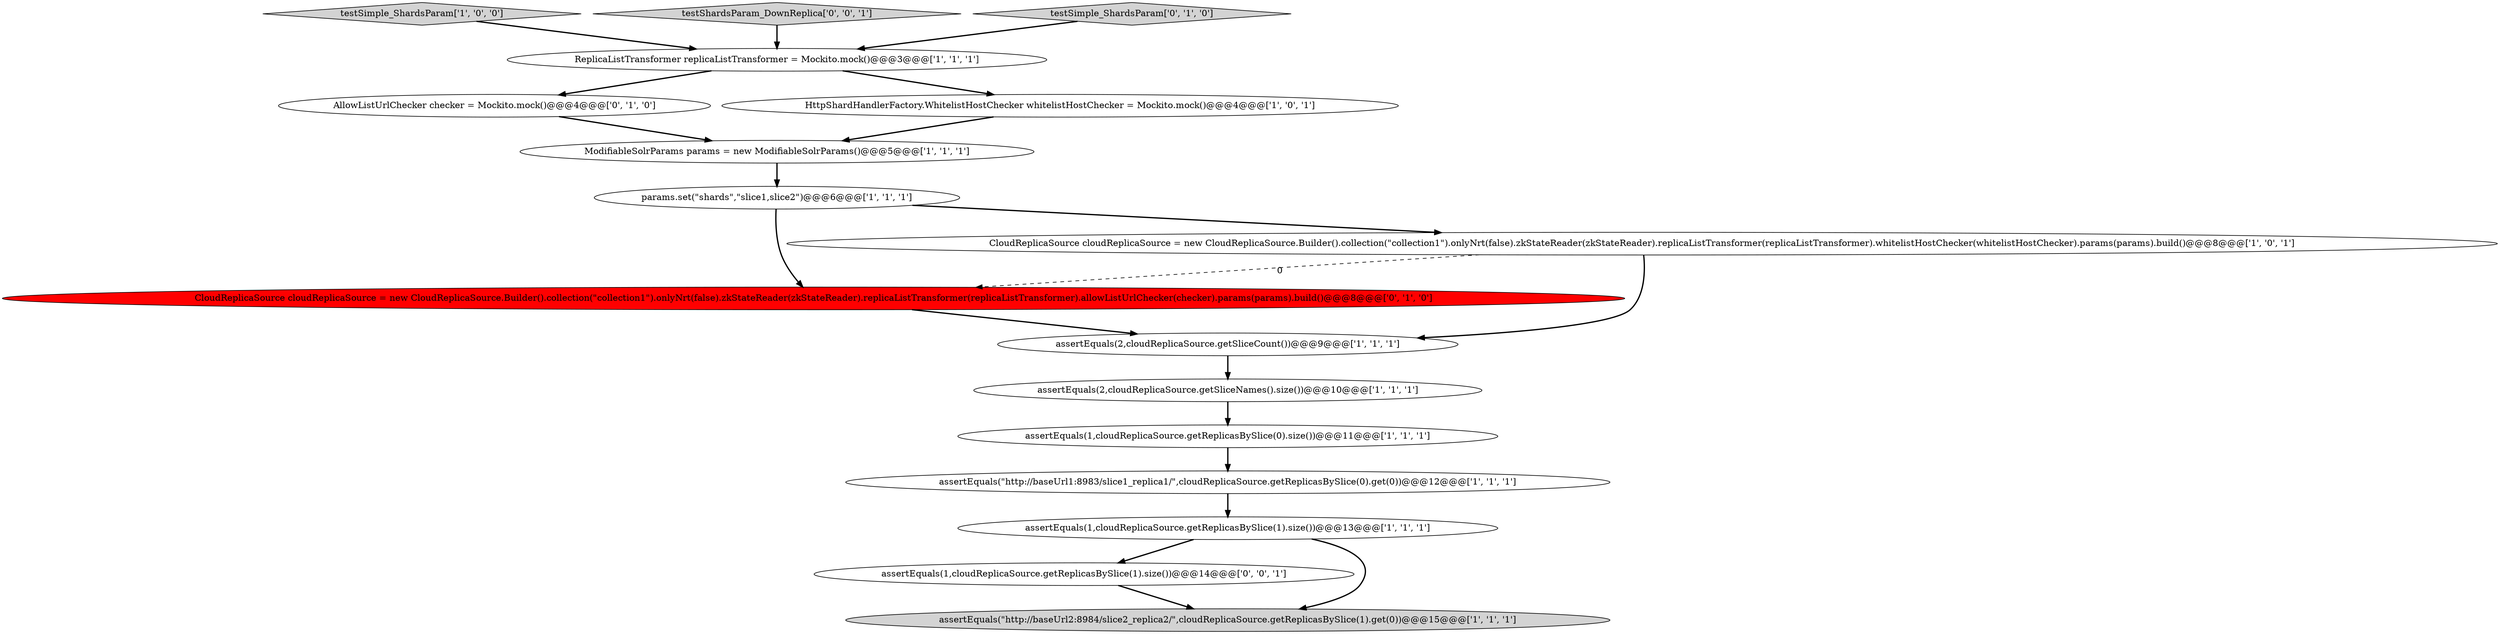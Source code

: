 digraph {
2 [style = filled, label = "assertEquals(2,cloudReplicaSource.getSliceNames().size())@@@10@@@['1', '1', '1']", fillcolor = white, shape = ellipse image = "AAA0AAABBB1BBB"];
13 [style = filled, label = "AllowListUrlChecker checker = Mockito.mock()@@@4@@@['0', '1', '0']", fillcolor = white, shape = ellipse image = "AAA0AAABBB2BBB"];
0 [style = filled, label = "HttpShardHandlerFactory.WhitelistHostChecker whitelistHostChecker = Mockito.mock()@@@4@@@['1', '0', '1']", fillcolor = white, shape = ellipse image = "AAA0AAABBB1BBB"];
15 [style = filled, label = "assertEquals(1,cloudReplicaSource.getReplicasBySlice(1).size())@@@14@@@['0', '0', '1']", fillcolor = white, shape = ellipse image = "AAA0AAABBB3BBB"];
11 [style = filled, label = "ReplicaListTransformer replicaListTransformer = Mockito.mock()@@@3@@@['1', '1', '1']", fillcolor = white, shape = ellipse image = "AAA0AAABBB1BBB"];
3 [style = filled, label = "assertEquals(\"http://baseUrl1:8983/slice1_replica1/\",cloudReplicaSource.getReplicasBySlice(0).get(0))@@@12@@@['1', '1', '1']", fillcolor = white, shape = ellipse image = "AAA0AAABBB1BBB"];
10 [style = filled, label = "testSimple_ShardsParam['1', '0', '0']", fillcolor = lightgray, shape = diamond image = "AAA0AAABBB1BBB"];
1 [style = filled, label = "ModifiableSolrParams params = new ModifiableSolrParams()@@@5@@@['1', '1', '1']", fillcolor = white, shape = ellipse image = "AAA0AAABBB1BBB"];
9 [style = filled, label = "assertEquals(1,cloudReplicaSource.getReplicasBySlice(0).size())@@@11@@@['1', '1', '1']", fillcolor = white, shape = ellipse image = "AAA0AAABBB1BBB"];
8 [style = filled, label = "assertEquals(2,cloudReplicaSource.getSliceCount())@@@9@@@['1', '1', '1']", fillcolor = white, shape = ellipse image = "AAA0AAABBB1BBB"];
6 [style = filled, label = "params.set(\"shards\",\"slice1,slice2\")@@@6@@@['1', '1', '1']", fillcolor = white, shape = ellipse image = "AAA0AAABBB1BBB"];
12 [style = filled, label = "CloudReplicaSource cloudReplicaSource = new CloudReplicaSource.Builder().collection(\"collection1\").onlyNrt(false).zkStateReader(zkStateReader).replicaListTransformer(replicaListTransformer).allowListUrlChecker(checker).params(params).build()@@@8@@@['0', '1', '0']", fillcolor = red, shape = ellipse image = "AAA1AAABBB2BBB"];
4 [style = filled, label = "assertEquals(1,cloudReplicaSource.getReplicasBySlice(1).size())@@@13@@@['1', '1', '1']", fillcolor = white, shape = ellipse image = "AAA0AAABBB1BBB"];
16 [style = filled, label = "testShardsParam_DownReplica['0', '0', '1']", fillcolor = lightgray, shape = diamond image = "AAA0AAABBB3BBB"];
7 [style = filled, label = "CloudReplicaSource cloudReplicaSource = new CloudReplicaSource.Builder().collection(\"collection1\").onlyNrt(false).zkStateReader(zkStateReader).replicaListTransformer(replicaListTransformer).whitelistHostChecker(whitelistHostChecker).params(params).build()@@@8@@@['1', '0', '1']", fillcolor = white, shape = ellipse image = "AAA0AAABBB1BBB"];
5 [style = filled, label = "assertEquals(\"http://baseUrl2:8984/slice2_replica2/\",cloudReplicaSource.getReplicasBySlice(1).get(0))@@@15@@@['1', '1', '1']", fillcolor = lightgray, shape = ellipse image = "AAA0AAABBB1BBB"];
14 [style = filled, label = "testSimple_ShardsParam['0', '1', '0']", fillcolor = lightgray, shape = diamond image = "AAA0AAABBB2BBB"];
7->12 [style = dashed, label="0"];
9->3 [style = bold, label=""];
11->0 [style = bold, label=""];
1->6 [style = bold, label=""];
15->5 [style = bold, label=""];
2->9 [style = bold, label=""];
16->11 [style = bold, label=""];
6->7 [style = bold, label=""];
8->2 [style = bold, label=""];
7->8 [style = bold, label=""];
14->11 [style = bold, label=""];
3->4 [style = bold, label=""];
0->1 [style = bold, label=""];
4->5 [style = bold, label=""];
12->8 [style = bold, label=""];
13->1 [style = bold, label=""];
11->13 [style = bold, label=""];
4->15 [style = bold, label=""];
10->11 [style = bold, label=""];
6->12 [style = bold, label=""];
}
